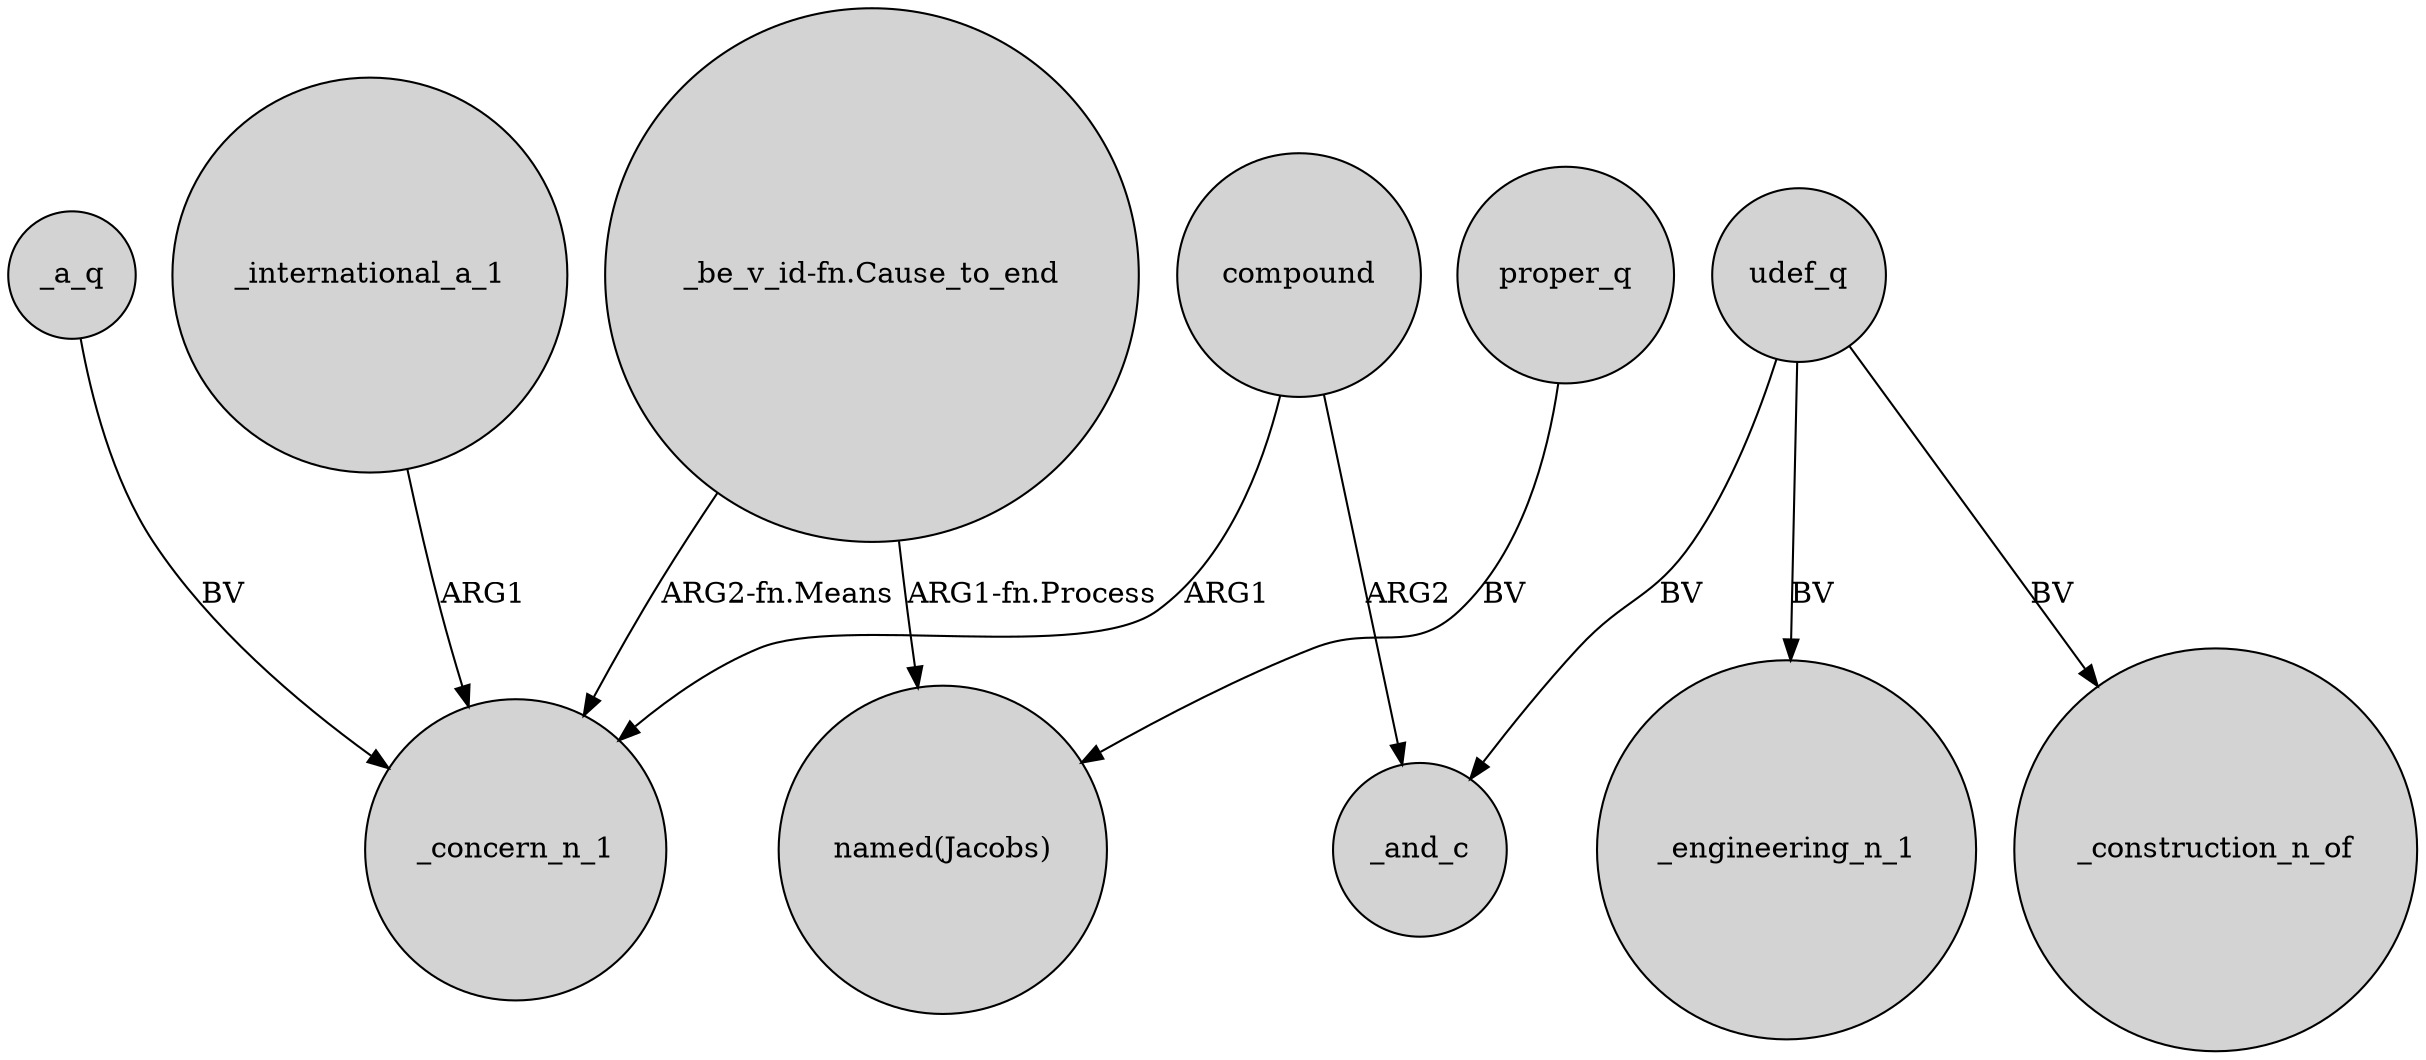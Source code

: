 digraph {
	node [shape=circle style=filled]
	"_be_v_id-fn.Cause_to_end" -> _concern_n_1 [label="ARG2-fn.Means"]
	_a_q -> _concern_n_1 [label=BV]
	"_be_v_id-fn.Cause_to_end" -> "named(Jacobs)" [label="ARG1-fn.Process"]
	_international_a_1 -> _concern_n_1 [label=ARG1]
	proper_q -> "named(Jacobs)" [label=BV]
	udef_q -> _and_c [label=BV]
	udef_q -> _construction_n_of [label=BV]
	compound -> _and_c [label=ARG2]
	compound -> _concern_n_1 [label=ARG1]
	udef_q -> _engineering_n_1 [label=BV]
}
